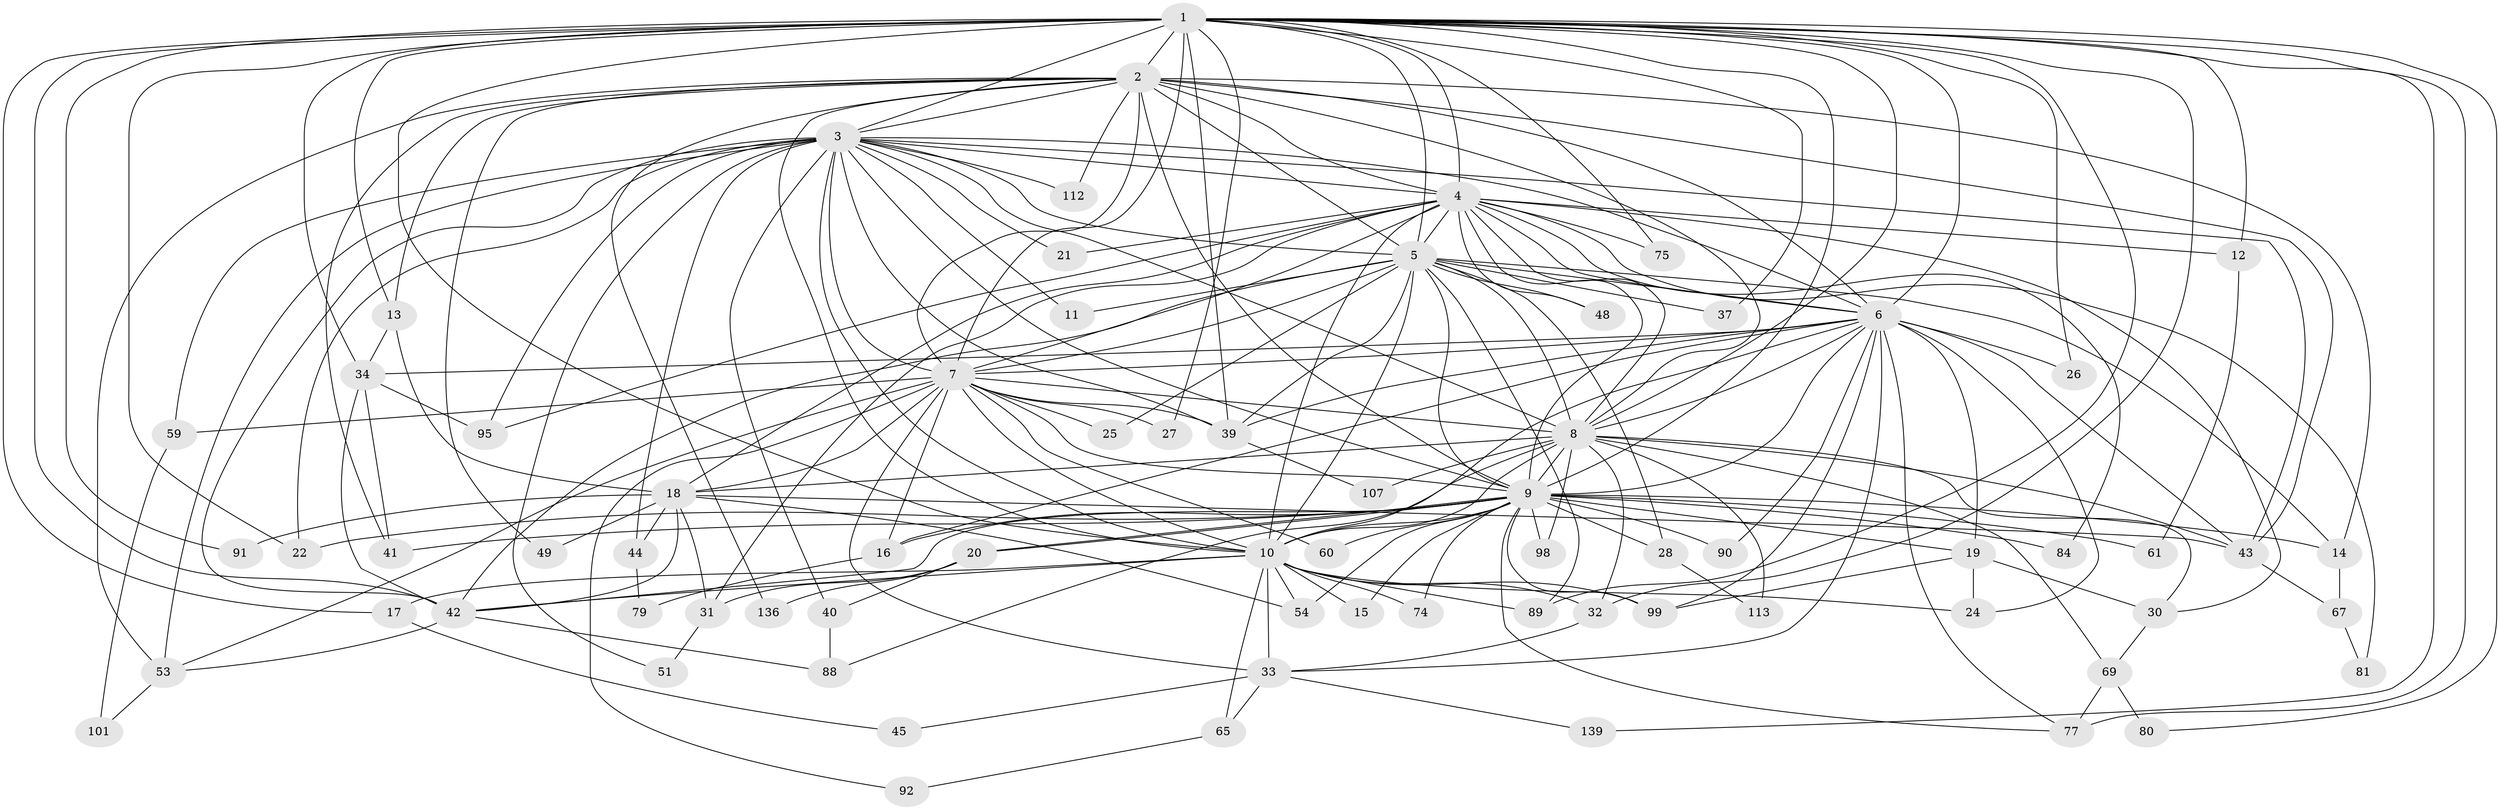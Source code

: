 // original degree distribution, {33: 0.006896551724137931, 19: 0.013793103448275862, 34: 0.006896551724137931, 21: 0.006896551724137931, 24: 0.006896551724137931, 29: 0.006896551724137931, 20: 0.006896551724137931, 28: 0.006896551724137931, 31: 0.006896551724137931, 2: 0.5448275862068965, 3: 0.22758620689655173, 5: 0.05517241379310345, 4: 0.07586206896551724, 10: 0.006896551724137931, 6: 0.013793103448275862, 9: 0.006896551724137931}
// Generated by graph-tools (version 1.1) at 2025/14/03/09/25 04:14:03]
// undirected, 72 vertices, 203 edges
graph export_dot {
graph [start="1"]
  node [color=gray90,style=filled];
  1 [super="+72"];
  2 [super="+23"];
  3 [super="+68"];
  4;
  5;
  6 [super="+47+97"];
  7 [super="+93+104+29+71+106+85+143+115+137"];
  8;
  9 [super="+55+50+87"];
  10 [super="+62+119+144+128+124+122+58+35+105+94+66+56"];
  11;
  12;
  13;
  14 [super="+132"];
  15;
  16 [super="+57"];
  17;
  18 [super="+36"];
  19 [super="+46+82"];
  20;
  21;
  22 [super="+145"];
  24;
  25;
  26;
  27;
  28;
  30;
  31 [super="+129"];
  32 [super="+121"];
  33 [super="+38+83"];
  34 [super="+70+102"];
  37;
  39 [super="+142+118"];
  40 [super="+86"];
  41 [super="+108"];
  42 [super="+100+126+109+64+73"];
  43 [super="+141+76"];
  44;
  45;
  48;
  49;
  51;
  53 [super="+135+63"];
  54 [super="+127"];
  59;
  60;
  61;
  65;
  67;
  69 [super="+78"];
  74;
  75;
  77;
  79;
  80;
  81;
  84;
  88;
  89 [super="+103"];
  90;
  91;
  92;
  95 [super="+120"];
  98;
  99 [super="+110+131"];
  101;
  107;
  112;
  113;
  136;
  139;
  1 -- 2 [weight=4];
  1 -- 3;
  1 -- 4;
  1 -- 5;
  1 -- 6;
  1 -- 7;
  1 -- 8;
  1 -- 9;
  1 -- 10 [weight=4];
  1 -- 12;
  1 -- 13;
  1 -- 17;
  1 -- 26;
  1 -- 27;
  1 -- 32;
  1 -- 34 [weight=2];
  1 -- 37;
  1 -- 39;
  1 -- 75;
  1 -- 77;
  1 -- 80;
  1 -- 91;
  1 -- 139;
  1 -- 89;
  1 -- 22;
  1 -- 42;
  2 -- 3;
  2 -- 4;
  2 -- 5;
  2 -- 6;
  2 -- 7 [weight=2];
  2 -- 8;
  2 -- 9 [weight=2];
  2 -- 10;
  2 -- 13;
  2 -- 49;
  2 -- 112;
  2 -- 136;
  2 -- 14;
  2 -- 41;
  2 -- 43;
  2 -- 53;
  3 -- 4;
  3 -- 5;
  3 -- 6;
  3 -- 7 [weight=6];
  3 -- 8 [weight=2];
  3 -- 9;
  3 -- 10 [weight=6];
  3 -- 11;
  3 -- 21;
  3 -- 22;
  3 -- 40 [weight=2];
  3 -- 42;
  3 -- 43;
  3 -- 44;
  3 -- 51;
  3 -- 53;
  3 -- 59;
  3 -- 95;
  3 -- 112;
  3 -- 39;
  4 -- 5;
  4 -- 6;
  4 -- 7;
  4 -- 8;
  4 -- 9;
  4 -- 10;
  4 -- 12;
  4 -- 18;
  4 -- 21;
  4 -- 30;
  4 -- 31;
  4 -- 48;
  4 -- 75;
  4 -- 81;
  4 -- 84;
  4 -- 95;
  5 -- 6;
  5 -- 7 [weight=2];
  5 -- 8;
  5 -- 9;
  5 -- 10 [weight=2];
  5 -- 11;
  5 -- 14;
  5 -- 25;
  5 -- 28;
  5 -- 37;
  5 -- 39;
  5 -- 42 [weight=2];
  5 -- 48;
  5 -- 89;
  6 -- 7;
  6 -- 8;
  6 -- 9 [weight=2];
  6 -- 10 [weight=5];
  6 -- 16;
  6 -- 19;
  6 -- 24;
  6 -- 26;
  6 -- 33;
  6 -- 90;
  6 -- 43;
  6 -- 99;
  6 -- 39;
  6 -- 77;
  6 -- 34;
  7 -- 8;
  7 -- 9 [weight=2];
  7 -- 10 [weight=2];
  7 -- 16 [weight=2];
  7 -- 25;
  7 -- 27;
  7 -- 33;
  7 -- 60;
  7 -- 92;
  7 -- 39;
  7 -- 53;
  7 -- 18;
  7 -- 59;
  8 -- 9 [weight=2];
  8 -- 10;
  8 -- 30;
  8 -- 43;
  8 -- 69;
  8 -- 88;
  8 -- 98;
  8 -- 107;
  8 -- 113;
  8 -- 32;
  8 -- 18;
  9 -- 10;
  9 -- 14;
  9 -- 15;
  9 -- 19;
  9 -- 20;
  9 -- 20;
  9 -- 22;
  9 -- 28;
  9 -- 41;
  9 -- 54;
  9 -- 60;
  9 -- 84;
  9 -- 98;
  9 -- 99;
  9 -- 42;
  9 -- 16;
  9 -- 61;
  9 -- 77;
  9 -- 74;
  9 -- 90;
  10 -- 15;
  10 -- 17;
  10 -- 32;
  10 -- 54;
  10 -- 89;
  10 -- 65;
  10 -- 99 [weight=2];
  10 -- 33;
  10 -- 24 [weight=2];
  10 -- 74;
  10 -- 42;
  12 -- 61;
  13 -- 18;
  13 -- 34 [weight=2];
  14 -- 67;
  16 -- 79;
  17 -- 45;
  18 -- 49;
  18 -- 91;
  18 -- 54;
  18 -- 31;
  18 -- 43;
  18 -- 44;
  18 -- 42;
  19 -- 24 [weight=2];
  19 -- 99;
  19 -- 30;
  20 -- 31;
  20 -- 40;
  20 -- 136;
  28 -- 113;
  30 -- 69;
  31 -- 51;
  32 -- 33;
  33 -- 65;
  33 -- 139;
  33 -- 45;
  34 -- 41;
  34 -- 95;
  34 -- 42;
  39 -- 107;
  40 -- 88;
  42 -- 53;
  42 -- 88;
  43 -- 67;
  44 -- 79;
  53 -- 101;
  59 -- 101;
  65 -- 92;
  67 -- 81;
  69 -- 80;
  69 -- 77;
}
